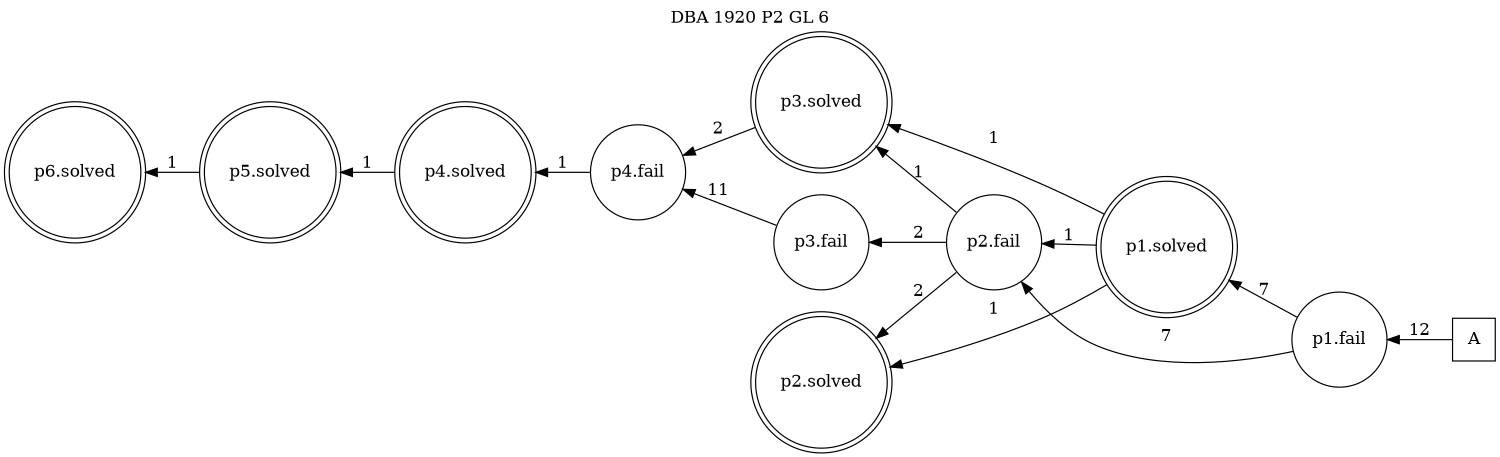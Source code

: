 digraph DBA_1920_P2_GL_6_GOOD {
labelloc="tl"
label= " DBA 1920 P2 GL 6 "
rankdir="RL";
graph [ size=" 10 , 10 !"]

"A" [shape="square" label="A"]
"p1.fail" [shape="circle" label="p1.fail"]
"p2.fail" [shape="circle" label="p2.fail"]
"p3.fail" [shape="circle" label="p3.fail"]
"p1.solved" [shape="doublecircle" label="p1.solved"]
"p2.solved" [shape="doublecircle" label="p2.solved"]
"p4.fail" [shape="circle" label="p4.fail"]
"p3.solved" [shape="doublecircle" label="p3.solved"]
"p4.solved" [shape="doublecircle" label="p4.solved"]
"p5.solved" [shape="doublecircle" label="p5.solved"]
"p6.solved" [shape="doublecircle" label="p6.solved"]
"A" -> "p1.fail" [ label=12]
"p1.fail" -> "p2.fail" [ label=7]
"p1.fail" -> "p1.solved" [ label=7]
"p2.fail" -> "p3.fail" [ label=2]
"p2.fail" -> "p2.solved" [ label=2]
"p2.fail" -> "p3.solved" [ label=1]
"p3.fail" -> "p4.fail" [ label=11]
"p1.solved" -> "p2.fail" [ label=1]
"p1.solved" -> "p2.solved" [ label=1]
"p1.solved" -> "p3.solved" [ label=1]
"p4.fail" -> "p4.solved" [ label=1]
"p3.solved" -> "p4.fail" [ label=2]
"p4.solved" -> "p5.solved" [ label=1]
"p5.solved" -> "p6.solved" [ label=1]
}
